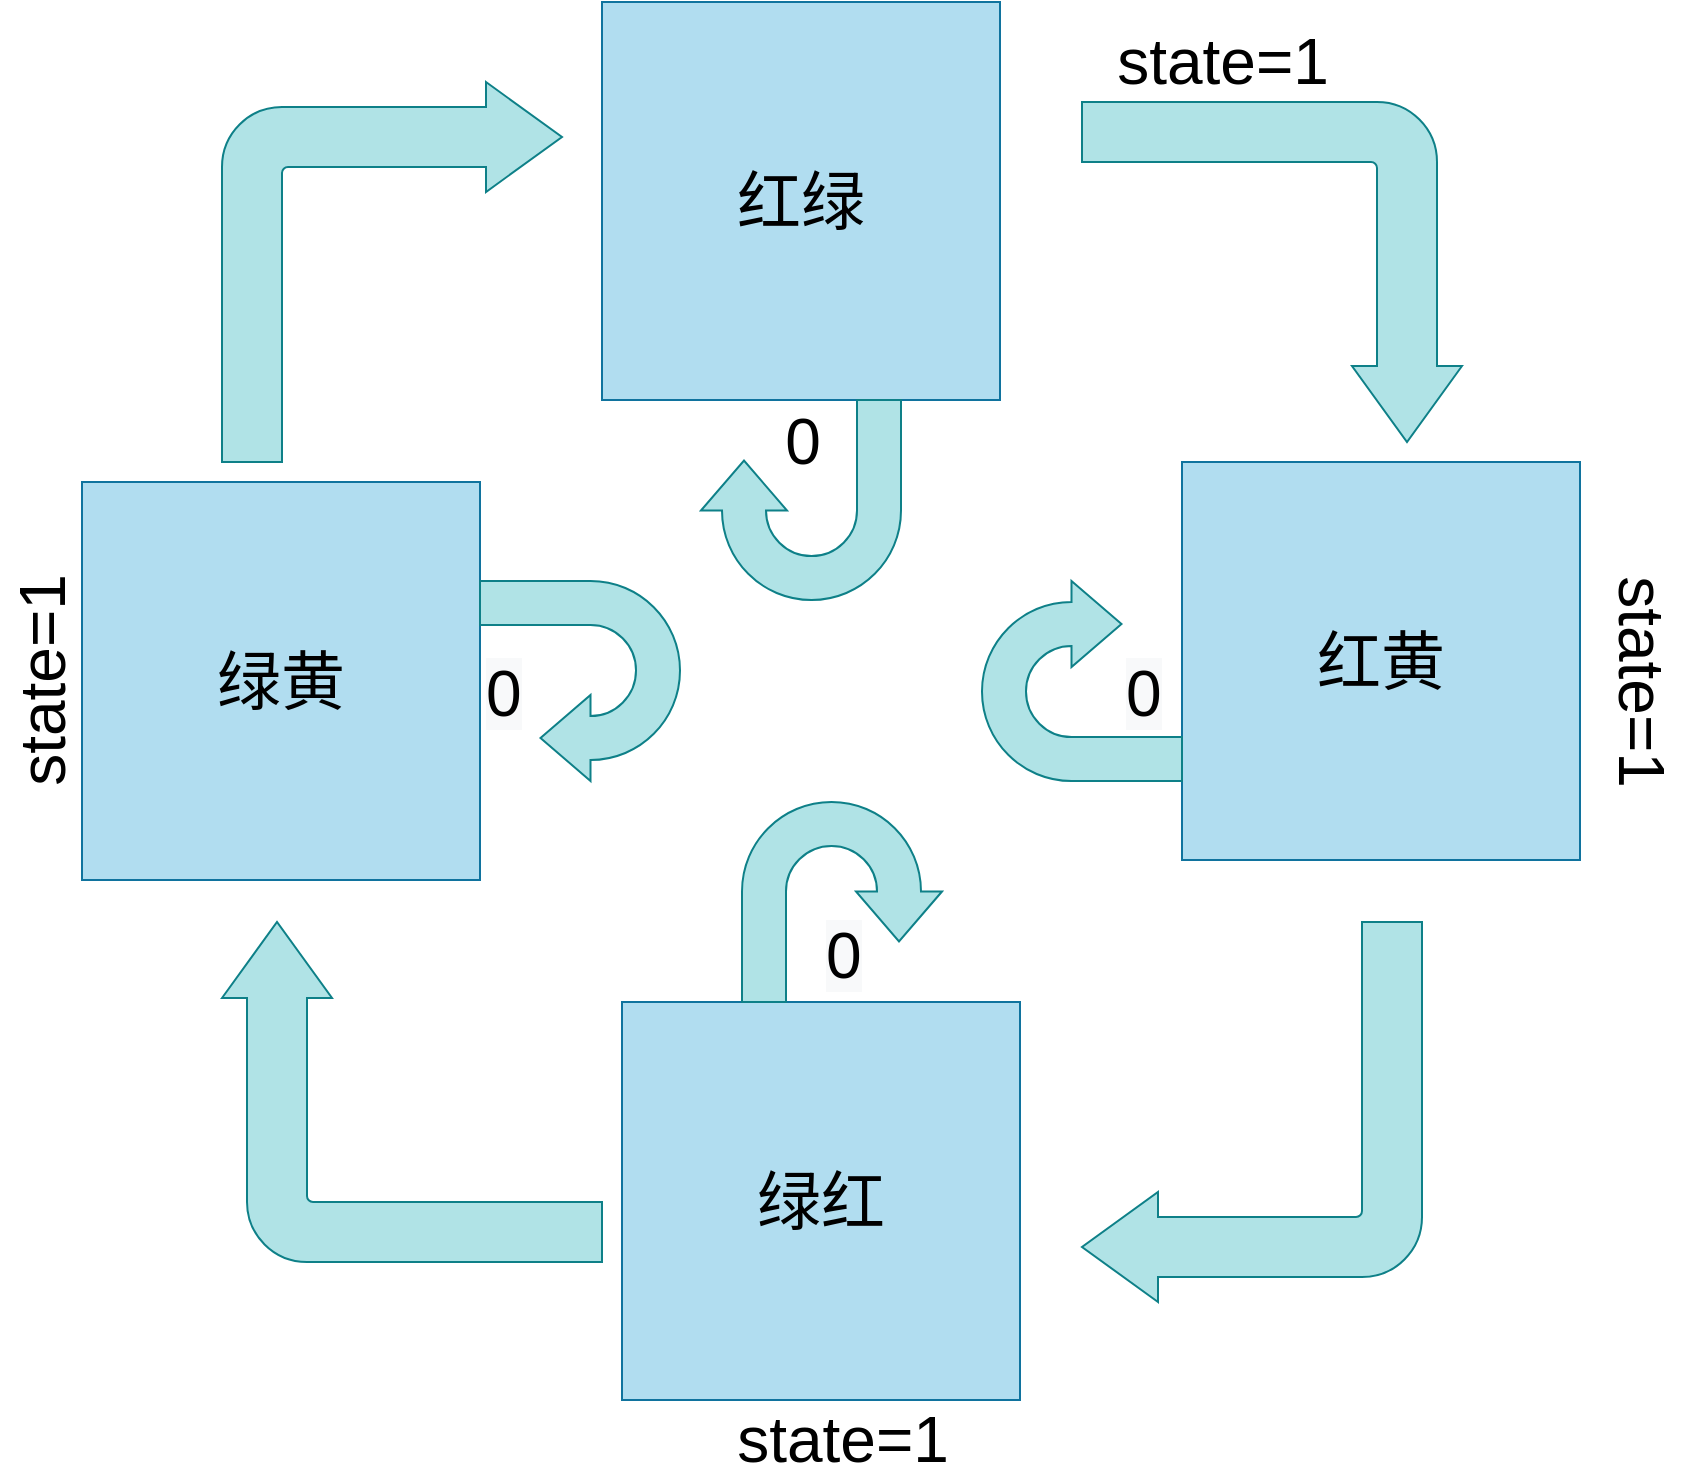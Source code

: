 <mxfile version="17.4.2" type="github">
  <diagram id="lrTtY_5kiqrnY5XGnI1i" name="第 1 页">
    <mxGraphModel dx="2500" dy="896" grid="1" gridSize="10" guides="1" tooltips="1" connect="1" arrows="1" fold="1" page="1" pageScale="1" pageWidth="827" pageHeight="1169" math="0" shadow="0">
      <root>
        <mxCell id="0" />
        <mxCell id="1" parent="0" />
        <mxCell id="ksmxbsS5LXwjX59TLl-v-1" value="&lt;font style=&quot;font-size: 32px ; font-weight: normal&quot;&gt;红绿&lt;/font&gt;" style="whiteSpace=wrap;html=1;aspect=fixed;fontStyle=1;fillColor=#b1ddf0;strokeColor=#10739e;" vertex="1" parent="1">
          <mxGeometry x="270" y="120" width="199" height="199" as="geometry" />
        </mxCell>
        <mxCell id="ksmxbsS5LXwjX59TLl-v-13" value="" style="html=1;shadow=0;dashed=0;align=center;verticalAlign=middle;shape=mxgraph.arrows2.bendArrow;dy=15;dx=38;notch=0;arrowHead=55;rounded=1;direction=south;fillColor=#b0e3e6;strokeColor=#0e8088;" vertex="1" parent="1">
          <mxGeometry x="510" y="170" width="190" height="170" as="geometry" />
        </mxCell>
        <mxCell id="ksmxbsS5LXwjX59TLl-v-16" value="&lt;font style=&quot;font-size: 32px&quot;&gt;绿红&lt;/font&gt;" style="whiteSpace=wrap;html=1;aspect=fixed;fillColor=#b1ddf0;strokeColor=#10739e;" vertex="1" parent="1">
          <mxGeometry x="280" y="620" width="199" height="199" as="geometry" />
        </mxCell>
        <mxCell id="ksmxbsS5LXwjX59TLl-v-17" value="&lt;font style=&quot;font-size: 32px&quot;&gt;红黄&lt;/font&gt;" style="whiteSpace=wrap;html=1;aspect=fixed;fillColor=#b1ddf0;strokeColor=#10739e;" vertex="1" parent="1">
          <mxGeometry x="560" y="350" width="199" height="199" as="geometry" />
        </mxCell>
        <mxCell id="ksmxbsS5LXwjX59TLl-v-18" value="&lt;font style=&quot;font-size: 32px&quot;&gt;绿黄&lt;/font&gt;" style="whiteSpace=wrap;html=1;aspect=fixed;fillColor=#b1ddf0;strokeColor=#10739e;" vertex="1" parent="1">
          <mxGeometry x="10" y="360" width="199" height="199" as="geometry" />
        </mxCell>
        <mxCell id="ksmxbsS5LXwjX59TLl-v-19" value="" style="html=1;shadow=0;dashed=0;align=center;verticalAlign=middle;shape=mxgraph.arrows2.bendArrow;dy=15;dx=38;notch=0;arrowHead=55;rounded=1;direction=north;fillColor=#b0e3e6;strokeColor=#0e8088;" vertex="1" parent="1">
          <mxGeometry x="80" y="580" width="190" height="170" as="geometry" />
        </mxCell>
        <mxCell id="ksmxbsS5LXwjX59TLl-v-20" value="" style="html=1;shadow=0;dashed=0;align=center;verticalAlign=middle;shape=mxgraph.arrows2.bendArrow;dy=15;dx=38;notch=0;arrowHead=55;rounded=1;direction=west;fillColor=#b0e3e6;strokeColor=#0e8088;" vertex="1" parent="1">
          <mxGeometry x="510" y="580" width="170" height="190" as="geometry" />
        </mxCell>
        <mxCell id="ksmxbsS5LXwjX59TLl-v-21" value="" style="html=1;shadow=0;dashed=0;align=center;verticalAlign=middle;shape=mxgraph.arrows2.bendArrow;dy=15;dx=38;notch=0;arrowHead=55;rounded=1;direction=east;fillColor=#b0e3e6;strokeColor=#0e8088;" vertex="1" parent="1">
          <mxGeometry x="80" y="160" width="170" height="190" as="geometry" />
        </mxCell>
        <mxCell id="ksmxbsS5LXwjX59TLl-v-28" value="" style="html=1;shadow=0;dashed=0;align=center;verticalAlign=middle;shape=mxgraph.arrows2.uTurnArrow;dy=11;arrowHead=43;dx2=25;fontSize=32;direction=north;fillColor=#b0e3e6;strokeColor=#0e8088;" vertex="1" parent="1">
          <mxGeometry x="319.5" y="319" width="100" height="100" as="geometry" />
        </mxCell>
        <mxCell id="ksmxbsS5LXwjX59TLl-v-29" value="" style="html=1;shadow=0;dashed=0;align=center;verticalAlign=middle;shape=mxgraph.arrows2.uTurnArrow;dy=11;arrowHead=43;dx2=25;fontSize=32;direction=south;fillColor=#b0e3e6;strokeColor=#0e8088;" vertex="1" parent="1">
          <mxGeometry x="340" y="520" width="100" height="100" as="geometry" />
        </mxCell>
        <mxCell id="ksmxbsS5LXwjX59TLl-v-30" value="" style="html=1;shadow=0;dashed=0;align=center;verticalAlign=middle;shape=mxgraph.arrows2.uTurnArrow;dy=11;arrowHead=43;dx2=25;fontSize=32;direction=west;fillColor=#b0e3e6;strokeColor=#0e8088;" vertex="1" parent="1">
          <mxGeometry x="209" y="409.5" width="100" height="100" as="geometry" />
        </mxCell>
        <mxCell id="ksmxbsS5LXwjX59TLl-v-31" value="" style="html=1;shadow=0;dashed=0;align=center;verticalAlign=middle;shape=mxgraph.arrows2.uTurnArrow;dy=11;arrowHead=43;dx2=25;fontSize=32;direction=east;fillColor=#b0e3e6;strokeColor=#0e8088;" vertex="1" parent="1">
          <mxGeometry x="460" y="409.5" width="100" height="100" as="geometry" />
        </mxCell>
        <mxCell id="ksmxbsS5LXwjX59TLl-v-32" value="0" style="text;html=1;align=center;verticalAlign=middle;resizable=0;points=[];autosize=1;strokeColor=none;fillColor=none;fontSize=32;" vertex="1" parent="1">
          <mxGeometry x="355" y="320" width="30" height="40" as="geometry" />
        </mxCell>
        <mxCell id="ksmxbsS5LXwjX59TLl-v-33" value="&lt;span style=&quot;color: rgb(0, 0, 0); font-family: helvetica; font-size: 32px; font-style: normal; font-weight: 400; letter-spacing: normal; text-align: center; text-indent: 0px; text-transform: none; word-spacing: 0px; background-color: rgb(248, 249, 250); display: inline; float: none;&quot;&gt;0&lt;/span&gt;" style="text;whiteSpace=wrap;html=1;fontSize=32;" vertex="1" parent="1">
          <mxGeometry x="530" y="440" width="40" height="49.5" as="geometry" />
        </mxCell>
        <mxCell id="ksmxbsS5LXwjX59TLl-v-34" value="&lt;span style=&quot;color: rgb(0, 0, 0); font-family: helvetica; font-size: 32px; font-style: normal; font-weight: 400; letter-spacing: normal; text-align: center; text-indent: 0px; text-transform: none; word-spacing: 0px; background-color: rgb(248, 249, 250); display: inline; float: none;&quot;&gt;0&lt;/span&gt;" style="text;whiteSpace=wrap;html=1;fontSize=32;" vertex="1" parent="1">
          <mxGeometry x="210" y="440" width="40" height="49.5" as="geometry" />
        </mxCell>
        <mxCell id="ksmxbsS5LXwjX59TLl-v-35" value="&lt;span style=&quot;color: rgb(0, 0, 0); font-family: helvetica; font-size: 32px; font-style: normal; font-weight: 400; letter-spacing: normal; text-align: center; text-indent: 0px; text-transform: none; word-spacing: 0px; background-color: rgb(248, 249, 250); display: inline; float: none;&quot;&gt;0&lt;/span&gt;" style="text;whiteSpace=wrap;html=1;fontSize=32;" vertex="1" parent="1">
          <mxGeometry x="379.5" y="570.5" width="40" height="49.5" as="geometry" />
        </mxCell>
        <mxCell id="ksmxbsS5LXwjX59TLl-v-36" value="state=1" style="text;html=1;align=center;verticalAlign=middle;resizable=0;points=[];autosize=1;strokeColor=none;fillColor=none;fontSize=32;" vertex="1" parent="1">
          <mxGeometry x="520" y="130" width="120" height="40" as="geometry" />
        </mxCell>
        <mxCell id="ksmxbsS5LXwjX59TLl-v-38" value="state=1" style="text;html=1;align=center;verticalAlign=middle;resizable=0;points=[];autosize=1;strokeColor=none;fillColor=none;fontSize=32;rotation=0;" vertex="1" parent="1">
          <mxGeometry x="330" y="819" width="120" height="40" as="geometry" />
        </mxCell>
        <mxCell id="ksmxbsS5LXwjX59TLl-v-39" value="state=1" style="text;html=1;align=center;verticalAlign=middle;resizable=0;points=[];autosize=1;strokeColor=none;fillColor=none;fontSize=32;rotation=270;" vertex="1" parent="1">
          <mxGeometry x="-70" y="439.5" width="120" height="40" as="geometry" />
        </mxCell>
        <mxCell id="ksmxbsS5LXwjX59TLl-v-40" value="state=1" style="text;html=1;align=center;verticalAlign=middle;resizable=0;points=[];autosize=1;strokeColor=none;fillColor=none;fontSize=32;rotation=90;" vertex="1" parent="1">
          <mxGeometry x="730" y="439.5" width="120" height="40" as="geometry" />
        </mxCell>
      </root>
    </mxGraphModel>
  </diagram>
</mxfile>
